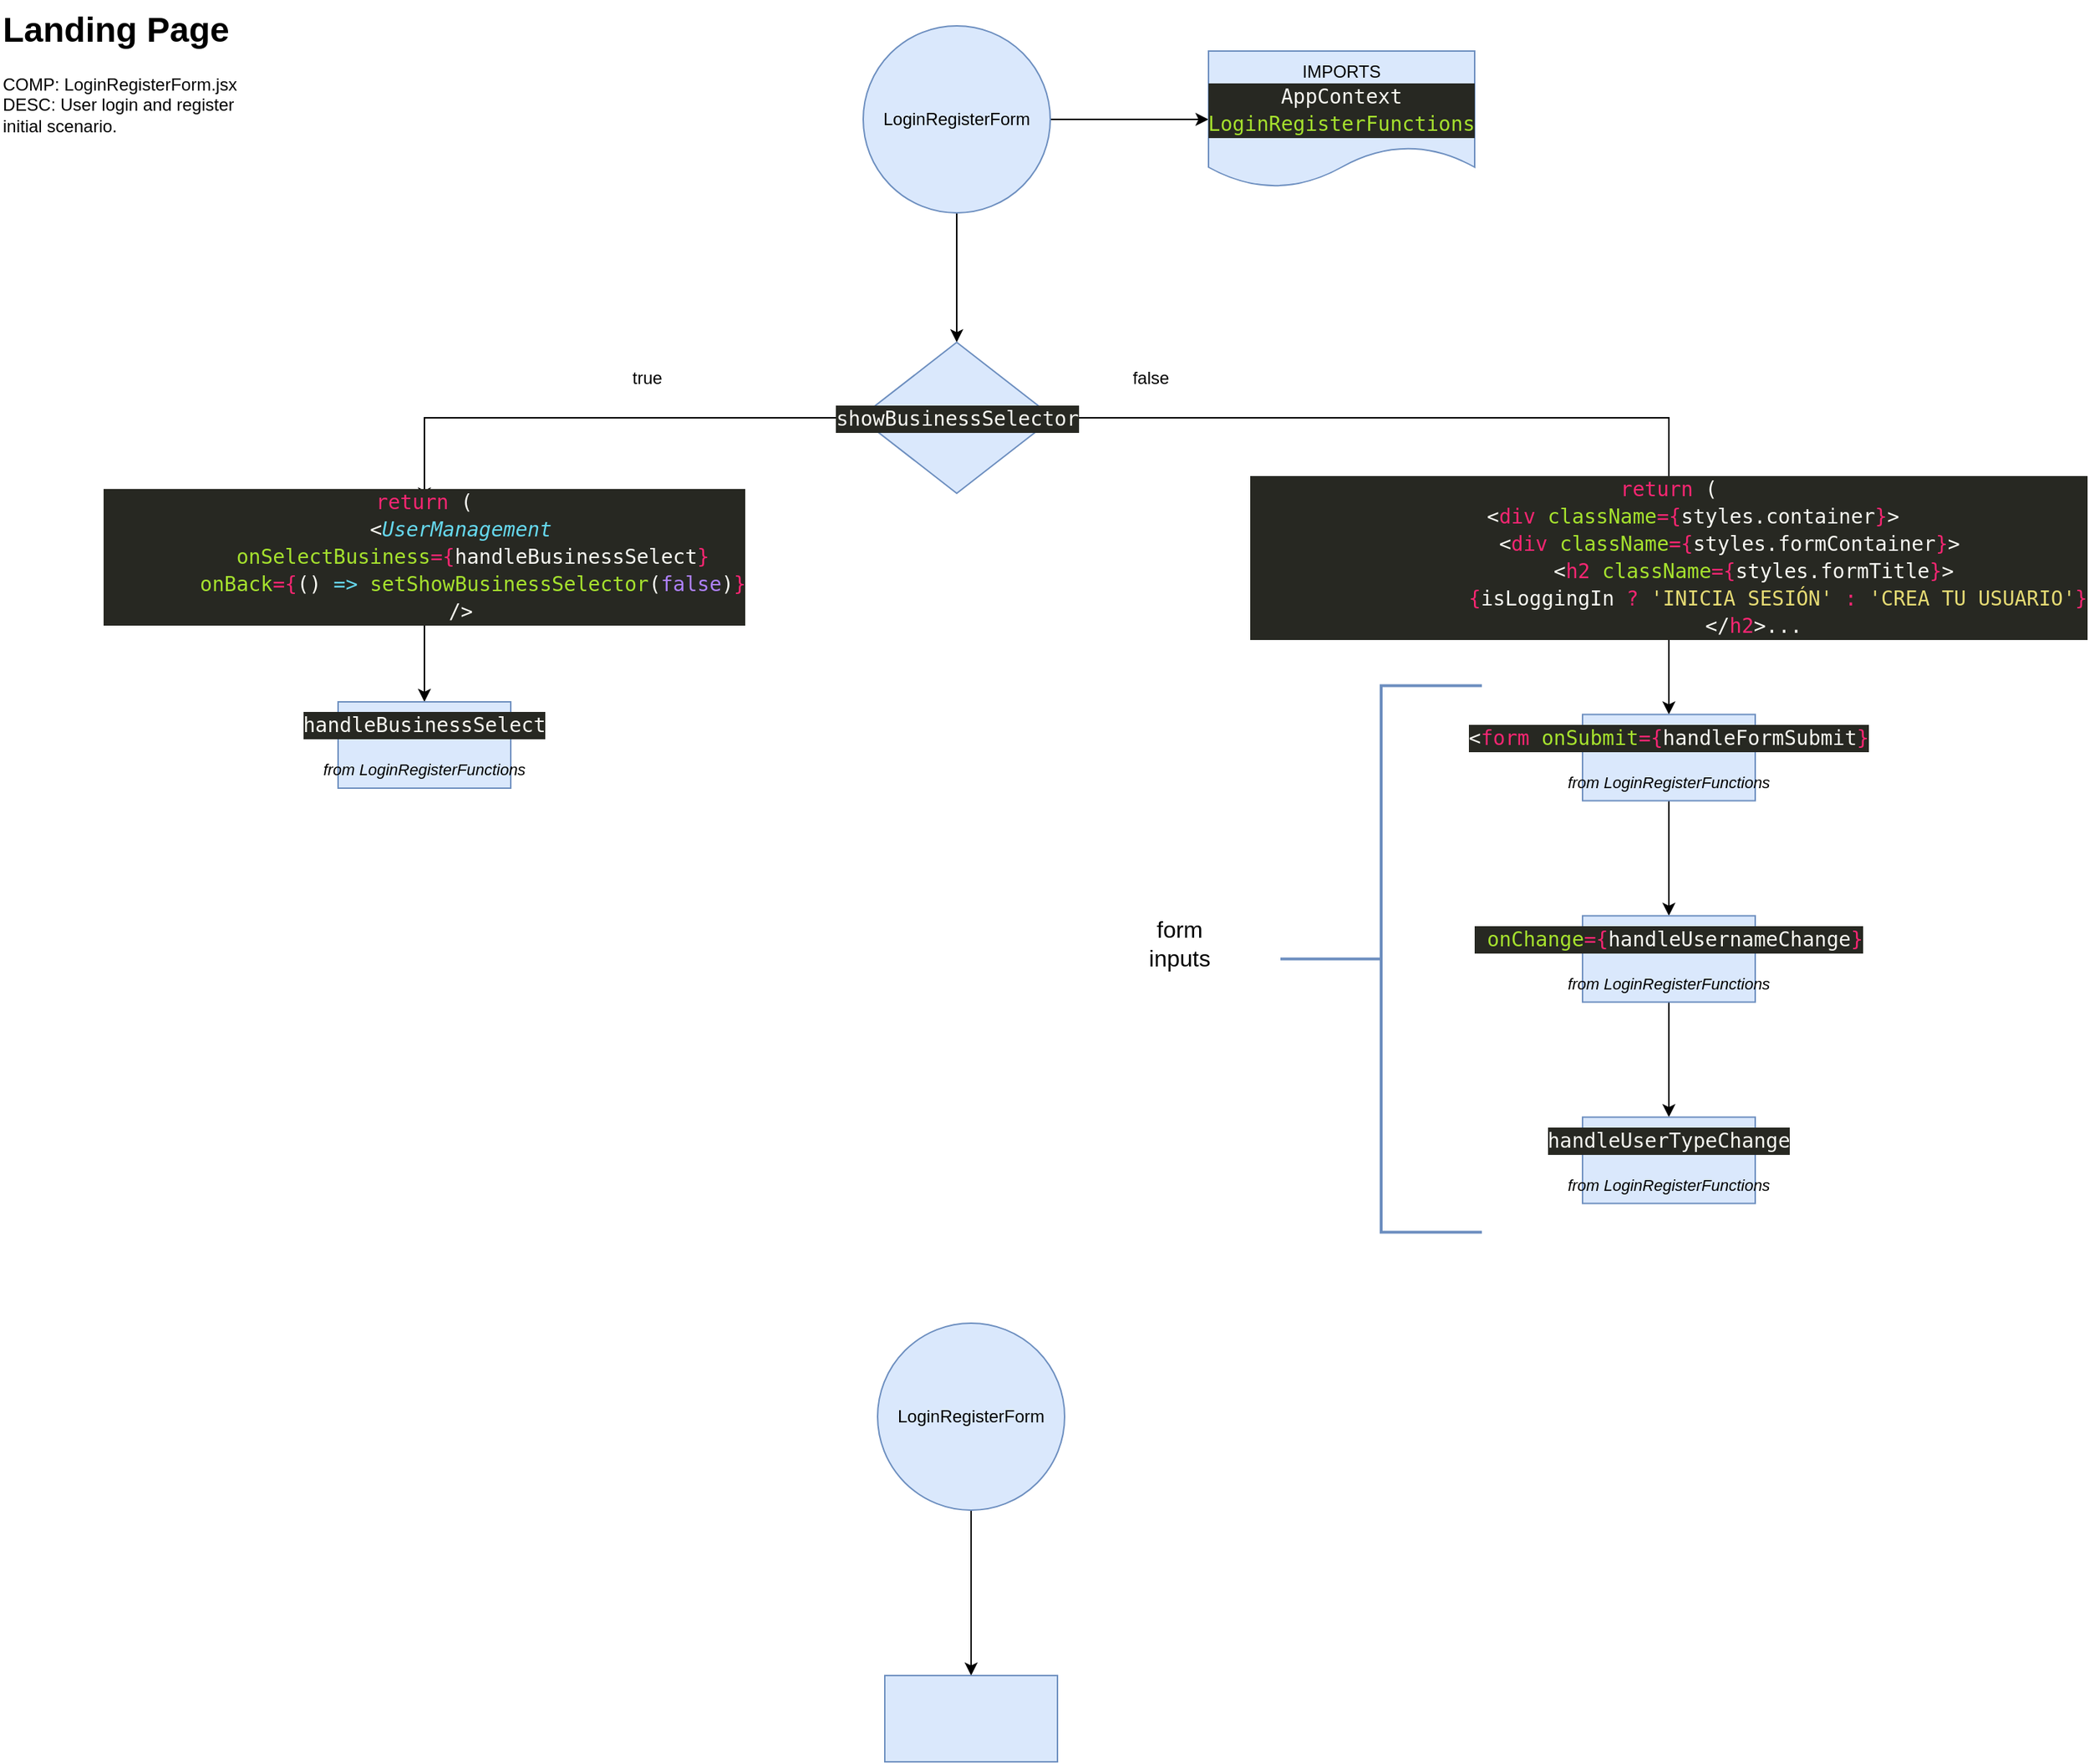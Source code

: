 <mxfile version="24.9.1">
  <diagram name="Página-1" id="968aDRjxyoNcXSpwupiT">
    <mxGraphModel dx="3307" dy="1237" grid="1" gridSize="10" guides="1" tooltips="1" connect="1" arrows="1" fold="1" page="1" pageScale="1" pageWidth="827" pageHeight="1169" math="0" shadow="0">
      <root>
        <mxCell id="0" />
        <mxCell id="1" parent="0" />
        <mxCell id="Ap5e93-O6XBDQx3dvN8y-1" value="&lt;h1 style=&quot;margin-top: 0px;&quot;&gt;Landing Page&lt;/h1&gt;&lt;div&gt;COMP: LoginRegisterForm.jsx&lt;/div&gt;&lt;div&gt;DESC: User login and register initial scenario.&lt;/div&gt;" style="text;html=1;whiteSpace=wrap;overflow=hidden;rounded=0;" vertex="1" parent="1">
          <mxGeometry x="-670" y="50" width="180" height="120" as="geometry" />
        </mxCell>
        <mxCell id="Ap5e93-O6XBDQx3dvN8y-4" value="" style="edgeStyle=orthogonalEdgeStyle;rounded=0;orthogonalLoop=1;jettySize=auto;html=1;" edge="1" parent="1" source="Ap5e93-O6XBDQx3dvN8y-2" target="Ap5e93-O6XBDQx3dvN8y-3">
          <mxGeometry relative="1" as="geometry" />
        </mxCell>
        <mxCell id="Ap5e93-O6XBDQx3dvN8y-7" value="" style="edgeStyle=orthogonalEdgeStyle;rounded=0;orthogonalLoop=1;jettySize=auto;html=1;" edge="1" parent="1" source="Ap5e93-O6XBDQx3dvN8y-2" target="Ap5e93-O6XBDQx3dvN8y-6">
          <mxGeometry relative="1" as="geometry" />
        </mxCell>
        <mxCell id="Ap5e93-O6XBDQx3dvN8y-2" value="LoginRegisterForm" style="ellipse;whiteSpace=wrap;html=1;aspect=fixed;fillColor=#dae8fc;strokeColor=#6c8ebf;" vertex="1" parent="1">
          <mxGeometry x="-70" y="68" width="130" height="130" as="geometry" />
        </mxCell>
        <mxCell id="Ap5e93-O6XBDQx3dvN8y-3" value="&lt;div&gt;IMPORTS&lt;/div&gt;&lt;div&gt;&lt;div style=&quot;color: #f8f8f2;background-color: #272822;font-family: &#39;Droid Sans Mono&#39;, &#39;monospace&#39;, monospace;font-weight: normal;font-size: 14px;line-height: 19px;white-space: pre;&quot;&gt;&lt;div&gt;&lt;span style=&quot;color: #f8f8f2;&quot;&gt;AppContext&lt;/span&gt;&lt;/div&gt;&lt;div&gt;&lt;div style=&quot;color: #f8f8f2;background-color: #272822;font-family: &#39;Droid Sans Mono&#39;, &#39;monospace&#39;, monospace;font-weight: normal;font-size: 14px;line-height: 19px;white-space: pre;&quot;&gt;&lt;div&gt;&lt;span style=&quot;color: #a6e22e;&quot;&gt;LoginRegisterFunctions&lt;/span&gt;&lt;/div&gt;&lt;/div&gt;&lt;/div&gt;&lt;/div&gt; &lt;/div&gt;" style="shape=document;whiteSpace=wrap;html=1;boundedLbl=1;fillColor=#dae8fc;strokeColor=#6c8ebf;" vertex="1" parent="1">
          <mxGeometry x="170" y="85.5" width="185" height="95" as="geometry" />
        </mxCell>
        <mxCell id="Ap5e93-O6XBDQx3dvN8y-9" value="" style="edgeStyle=orthogonalEdgeStyle;rounded=0;orthogonalLoop=1;jettySize=auto;html=1;" edge="1" parent="1" source="Ap5e93-O6XBDQx3dvN8y-6" target="Ap5e93-O6XBDQx3dvN8y-8">
          <mxGeometry relative="1" as="geometry" />
        </mxCell>
        <mxCell id="Ap5e93-O6XBDQx3dvN8y-12" value="" style="edgeStyle=orthogonalEdgeStyle;rounded=0;orthogonalLoop=1;jettySize=auto;html=1;" edge="1" parent="1" source="Ap5e93-O6XBDQx3dvN8y-6" target="Ap5e93-O6XBDQx3dvN8y-11">
          <mxGeometry relative="1" as="geometry" />
        </mxCell>
        <mxCell id="Ap5e93-O6XBDQx3dvN8y-6" value="&lt;div style=&quot;color: #f8f8f2;background-color: #272822;font-family: &#39;Droid Sans Mono&#39;, &#39;monospace&#39;, monospace;font-weight: normal;font-size: 14px;line-height: 19px;white-space: pre;&quot;&gt;&lt;div&gt;&lt;span style=&quot;color: #f8f8f2;&quot;&gt;showBusinessSelector&lt;/span&gt;&lt;/div&gt;&lt;/div&gt;" style="rhombus;whiteSpace=wrap;html=1;fillColor=#dae8fc;strokeColor=#6c8ebf;" vertex="1" parent="1">
          <mxGeometry x="-72.5" y="288" width="135" height="105" as="geometry" />
        </mxCell>
        <mxCell id="Ap5e93-O6XBDQx3dvN8y-22" value="" style="edgeStyle=orthogonalEdgeStyle;rounded=0;orthogonalLoop=1;jettySize=auto;html=1;" edge="1" parent="1" source="Ap5e93-O6XBDQx3dvN8y-8" target="Ap5e93-O6XBDQx3dvN8y-21">
          <mxGeometry relative="1" as="geometry" />
        </mxCell>
        <mxCell id="Ap5e93-O6XBDQx3dvN8y-8" value="&lt;div style=&quot;color: #f8f8f2;background-color: #272822;font-family: &#39;Droid Sans Mono&#39;, &#39;monospace&#39;, monospace;font-weight: normal;font-size: 14px;line-height: 19px;white-space: pre;&quot;&gt;&lt;div&gt;&lt;span style=&quot;color: #f92672;&quot;&gt;return&lt;/span&gt;&lt;span style=&quot;color: #f8f8f2;&quot;&gt; (&lt;/span&gt;&lt;/div&gt;&lt;div&gt;&lt;span style=&quot;color: #f8f8f2;&quot;&gt;    &lt;/span&gt;&lt;span style=&quot;color: #f8f8f2;&quot;&gt;&amp;lt;&lt;/span&gt;&lt;span style=&quot;color: #f92672;&quot;&gt;div&lt;/span&gt;&lt;span style=&quot;color: #f8f8f2;&quot;&gt; &lt;/span&gt;&lt;span style=&quot;color: #a6e22e;&quot;&gt;className&lt;/span&gt;&lt;span style=&quot;color: #f92672;&quot;&gt;={&lt;/span&gt;&lt;span style=&quot;color: #f8f8f2;&quot;&gt;styles.container&lt;/span&gt;&lt;span style=&quot;color: #f92672;&quot;&gt;}&lt;/span&gt;&lt;span style=&quot;color: #f8f8f2;&quot;&gt;&amp;gt;&lt;/span&gt;&lt;/div&gt;&lt;div&gt;&lt;span style=&quot;color: #f8f8f2;&quot;&gt;          &amp;lt;&lt;/span&gt;&lt;span style=&quot;color: #f92672;&quot;&gt;div&lt;/span&gt;&lt;span style=&quot;color: #f8f8f2;&quot;&gt; &lt;/span&gt;&lt;span style=&quot;color: #a6e22e;&quot;&gt;className&lt;/span&gt;&lt;span style=&quot;color: #f92672;&quot;&gt;={&lt;/span&gt;&lt;span style=&quot;color: #f8f8f2;&quot;&gt;styles.formContainer&lt;/span&gt;&lt;span style=&quot;color: #f92672;&quot;&gt;}&lt;/span&gt;&lt;span style=&quot;color: #f8f8f2;&quot;&gt;&amp;gt;&lt;/span&gt;&lt;/div&gt;&lt;div&gt;&lt;span style=&quot;color: #f8f8f2;&quot;&gt;              &amp;lt;&lt;/span&gt;&lt;span style=&quot;color: #f92672;&quot;&gt;h2&lt;/span&gt;&lt;span style=&quot;color: #f8f8f2;&quot;&gt; &lt;/span&gt;&lt;span style=&quot;color: #a6e22e;&quot;&gt;className&lt;/span&gt;&lt;span style=&quot;color: #f92672;&quot;&gt;={&lt;/span&gt;&lt;span style=&quot;color: #f8f8f2;&quot;&gt;styles.formTitle&lt;/span&gt;&lt;span style=&quot;color: #f92672;&quot;&gt;}&lt;/span&gt;&lt;span style=&quot;color: #f8f8f2;&quot;&gt;&amp;gt;&lt;/span&gt;&lt;/div&gt;&lt;div&gt;&lt;span style=&quot;color: #f8f8f2;&quot;&gt;                  &lt;/span&gt;&lt;span style=&quot;color: #f92672;&quot;&gt;{&lt;/span&gt;&lt;span style=&quot;color: #f8f8f2;&quot;&gt;isLoggingIn&lt;/span&gt;&lt;span style=&quot;color: #f8f8f2;&quot;&gt; &lt;/span&gt;&lt;span style=&quot;color: #f92672;&quot;&gt;?&lt;/span&gt;&lt;span style=&quot;color: #f8f8f2;&quot;&gt; &lt;/span&gt;&lt;span style=&quot;color: #e6db74;&quot;&gt;&#39;INICIA SESIÓN&#39;&lt;/span&gt;&lt;span style=&quot;color: #f8f8f2;&quot;&gt; &lt;/span&gt;&lt;span style=&quot;color: #f92672;&quot;&gt;:&lt;/span&gt;&lt;span style=&quot;color: #f8f8f2;&quot;&gt; &lt;/span&gt;&lt;span style=&quot;color: #e6db74;&quot;&gt;&#39;CREA TU USUARIO&#39;&lt;/span&gt;&lt;span style=&quot;color: #f92672;&quot;&gt;}&lt;/span&gt;&lt;/div&gt;&lt;div&gt;&lt;span style=&quot;color: #f8f8f2;&quot;&gt;              &amp;lt;/&lt;/span&gt;&lt;span style=&quot;color: #f92672;&quot;&gt;h2&lt;/span&gt;&lt;span style=&quot;color: #f8f8f2;&quot;&gt;&amp;gt;...&lt;/span&gt;&lt;/div&gt;&lt;/div&gt;" style="whiteSpace=wrap;html=1;fillColor=#dae8fc;strokeColor=#6c8ebf;" vertex="1" parent="1">
          <mxGeometry x="430" y="406.75" width="120" height="60" as="geometry" />
        </mxCell>
        <mxCell id="Ap5e93-O6XBDQx3dvN8y-10" value="false" style="text;html=1;align=center;verticalAlign=middle;whiteSpace=wrap;rounded=0;" vertex="1" parent="1">
          <mxGeometry x="100" y="298" width="60" height="30" as="geometry" />
        </mxCell>
        <mxCell id="Ap5e93-O6XBDQx3dvN8y-17" value="" style="edgeStyle=orthogonalEdgeStyle;rounded=0;orthogonalLoop=1;jettySize=auto;html=1;" edge="1" parent="1" source="Ap5e93-O6XBDQx3dvN8y-11" target="Ap5e93-O6XBDQx3dvN8y-16">
          <mxGeometry relative="1" as="geometry" />
        </mxCell>
        <mxCell id="Ap5e93-O6XBDQx3dvN8y-11" value="&lt;div style=&quot;color: #f8f8f2;background-color: #272822;font-family: &#39;Droid Sans Mono&#39;, &#39;monospace&#39;, monospace;font-weight: normal;font-size: 14px;line-height: 19px;white-space: pre;&quot;&gt;&lt;div&gt;&lt;span style=&quot;color: #f92672;&quot;&gt;return&lt;/span&gt;&lt;span style=&quot;color: #f8f8f2;&quot;&gt; (&lt;/span&gt;&lt;/div&gt;&lt;div&gt;&lt;span style=&quot;color: #f8f8f2;&quot;&gt;      &lt;/span&gt;&lt;span style=&quot;color: #f8f8f2;&quot;&gt;&amp;lt;&lt;/span&gt;&lt;span style=&quot;color: #66d9ef;font-style: italic;&quot;&gt;UserManagement&lt;/span&gt;&lt;/div&gt;&lt;div&gt;&lt;span style=&quot;color: #f8f8f2;&quot;&gt;        &lt;/span&gt;&lt;span style=&quot;color: #a6e22e;&quot;&gt;onSelectBusiness&lt;/span&gt;&lt;span style=&quot;color: #f92672;&quot;&gt;={&lt;/span&gt;&lt;span style=&quot;color: #f8f8f2;&quot;&gt;handleBusinessSelect&lt;/span&gt;&lt;span style=&quot;color: #f92672;&quot;&gt;}&lt;/span&gt;&lt;/div&gt;&lt;div&gt;&lt;span style=&quot;color: #f8f8f2;&quot;&gt;        &lt;/span&gt;&lt;span style=&quot;color: #a6e22e;&quot;&gt;onBack&lt;/span&gt;&lt;span style=&quot;color: #f92672;&quot;&gt;={&lt;/span&gt;&lt;span style=&quot;color: #f8f8f2;&quot;&gt;() &lt;/span&gt;&lt;span style=&quot;color: #66d9ef;font-style: italic;&quot;&gt;=&amp;gt;&lt;/span&gt;&lt;span style=&quot;color: #f8f8f2;&quot;&gt; &lt;/span&gt;&lt;span style=&quot;color: #a6e22e;&quot;&gt;setShowBusinessSelector&lt;/span&gt;&lt;span style=&quot;color: #f8f8f2;&quot;&gt;(&lt;/span&gt;&lt;span style=&quot;color: #ae81ff;&quot;&gt;false&lt;/span&gt;&lt;span style=&quot;color: #f8f8f2;&quot;&gt;)&lt;/span&gt;&lt;span style=&quot;color: #f92672;&quot;&gt;}&lt;/span&gt;&lt;/div&gt;&lt;div&gt;&lt;span style=&quot;color: #f8f8f2;&quot;&gt;      &lt;/span&gt;&lt;span style=&quot;color: #f8f8f2;&quot;&gt;/&amp;gt;&lt;/span&gt;&lt;/div&gt;&lt;/div&gt;" style="whiteSpace=wrap;html=1;fillColor=#dae8fc;strokeColor=#6c8ebf;" vertex="1" parent="1">
          <mxGeometry x="-580" y="398" width="410" height="77.5" as="geometry" />
        </mxCell>
        <mxCell id="Ap5e93-O6XBDQx3dvN8y-13" value="true" style="text;html=1;align=center;verticalAlign=middle;whiteSpace=wrap;rounded=0;" vertex="1" parent="1">
          <mxGeometry x="-250" y="298" width="60" height="30" as="geometry" />
        </mxCell>
        <mxCell id="Ap5e93-O6XBDQx3dvN8y-16" value="&lt;div style=&quot;color: #f8f8f2;background-color: #272822;font-family: &#39;Droid Sans Mono&#39;, &#39;monospace&#39;, monospace;font-weight: normal;font-size: 14px;line-height: 19px;white-space: pre;&quot;&gt;&lt;div&gt;&lt;span style=&quot;color: #f8f8f2;&quot;&gt;handleBusinessSelect&lt;/span&gt;&lt;/div&gt;&lt;/div&gt;&lt;div&gt;&lt;br&gt;&lt;/div&gt;&lt;div&gt;&lt;font style=&quot;font-size: 11px;&quot;&gt;&lt;i&gt;from LoginRegisterFunctions&lt;/i&gt;&lt;/font&gt;&lt;br&gt;&lt;/div&gt;" style="whiteSpace=wrap;html=1;fillColor=#dae8fc;strokeColor=#6c8ebf;" vertex="1" parent="1">
          <mxGeometry x="-435" y="538" width="120" height="60" as="geometry" />
        </mxCell>
        <mxCell id="Ap5e93-O6XBDQx3dvN8y-24" value="" style="edgeStyle=orthogonalEdgeStyle;rounded=0;orthogonalLoop=1;jettySize=auto;html=1;" edge="1" parent="1" source="Ap5e93-O6XBDQx3dvN8y-21" target="Ap5e93-O6XBDQx3dvN8y-23">
          <mxGeometry relative="1" as="geometry" />
        </mxCell>
        <mxCell id="Ap5e93-O6XBDQx3dvN8y-21" value="&lt;div style=&quot;color: #f8f8f2;background-color: #272822;font-family: &#39;Droid Sans Mono&#39;, &#39;monospace&#39;, monospace;font-weight: normal;font-size: 14px;line-height: 19px;white-space: pre;&quot;&gt;&lt;div&gt;&lt;span style=&quot;color: #f8f8f2;&quot;&gt;&amp;lt;&lt;/span&gt;&lt;span style=&quot;color: #f92672;&quot;&gt;form&lt;/span&gt;&lt;span style=&quot;color: #f8f8f2;&quot;&gt; &lt;/span&gt;&lt;span style=&quot;color: #a6e22e;&quot;&gt;onSubmit&lt;/span&gt;&lt;span style=&quot;color: #f92672;&quot;&gt;={&lt;/span&gt;&lt;span style=&quot;color: #f8f8f2;&quot;&gt;handleFormSubmit&lt;/span&gt;&lt;span style=&quot;color: #f92672;&quot;&gt;}&lt;/span&gt;&lt;/div&gt;&lt;/div&gt;&lt;div&gt;&lt;br&gt;&lt;/div&gt;&lt;div&gt;&lt;font style=&quot;font-size: 11px;&quot;&gt;&lt;i&gt;from LoginRegisterFunctions&lt;/i&gt;&lt;/font&gt;&lt;/div&gt;" style="whiteSpace=wrap;html=1;fillColor=#dae8fc;strokeColor=#6c8ebf;" vertex="1" parent="1">
          <mxGeometry x="430" y="546.75" width="120" height="60" as="geometry" />
        </mxCell>
        <mxCell id="Ap5e93-O6XBDQx3dvN8y-27" value="" style="edgeStyle=orthogonalEdgeStyle;rounded=0;orthogonalLoop=1;jettySize=auto;html=1;" edge="1" parent="1" source="Ap5e93-O6XBDQx3dvN8y-23" target="Ap5e93-O6XBDQx3dvN8y-26">
          <mxGeometry relative="1" as="geometry" />
        </mxCell>
        <mxCell id="Ap5e93-O6XBDQx3dvN8y-23" value="&lt;div style=&quot;color: #f8f8f2;background-color: #272822;font-family: &#39;Droid Sans Mono&#39;, &#39;monospace&#39;, monospace;font-weight: normal;font-size: 14px;line-height: 19px;white-space: pre;&quot;&gt;&lt;div&gt;&lt;span style=&quot;color: #f8f8f2;&quot;&gt; &lt;/span&gt;&lt;span style=&quot;color: #a6e22e;&quot;&gt;onChange&lt;/span&gt;&lt;span style=&quot;color: #f92672;&quot;&gt;={&lt;/span&gt;&lt;span style=&quot;color: #f8f8f2;&quot;&gt;handleUsernameChange&lt;/span&gt;&lt;span style=&quot;color: #f92672;&quot;&gt;}&lt;/span&gt;&lt;/div&gt;&lt;/div&gt;&lt;div&gt;&lt;br&gt;&lt;/div&gt;&lt;div&gt;&lt;font style=&quot;font-size: 11px;&quot;&gt;&lt;i&gt;from LoginRegisterFunctions&lt;/i&gt;&lt;/font&gt;&lt;/div&gt;" style="whiteSpace=wrap;html=1;fillColor=#dae8fc;strokeColor=#6c8ebf;" vertex="1" parent="1">
          <mxGeometry x="430" y="686.75" width="120" height="60" as="geometry" />
        </mxCell>
        <mxCell id="Ap5e93-O6XBDQx3dvN8y-26" value="&lt;div style=&quot;color: #f8f8f2;background-color: #272822;font-family: &#39;Droid Sans Mono&#39;, &#39;monospace&#39;, monospace;font-weight: normal;font-size: 14px;line-height: 19px;white-space: pre;&quot;&gt;&lt;div&gt;&lt;span style=&quot;color: #f8f8f2;&quot;&gt;handleUserTypeChange&lt;/span&gt;&lt;/div&gt;&lt;/div&gt;&lt;div&gt;&lt;br&gt;&lt;/div&gt;&lt;div&gt;&lt;font style=&quot;font-size: 11px;&quot;&gt;&lt;i&gt;from LoginRegisterFunctions&lt;/i&gt;&lt;/font&gt;&lt;/div&gt;" style="whiteSpace=wrap;html=1;fillColor=#dae8fc;strokeColor=#6c8ebf;" vertex="1" parent="1">
          <mxGeometry x="430" y="826.75" width="120" height="60" as="geometry" />
        </mxCell>
        <mxCell id="Ap5e93-O6XBDQx3dvN8y-28" value="&lt;font style=&quot;font-size: 16px;&quot;&gt;form inputs&lt;/font&gt;" style="text;html=1;align=center;verticalAlign=middle;whiteSpace=wrap;rounded=0;" vertex="1" parent="1">
          <mxGeometry x="110" y="680" width="80" height="51.75" as="geometry" />
        </mxCell>
        <mxCell id="Ap5e93-O6XBDQx3dvN8y-29" value="" style="strokeWidth=2;html=1;shape=mxgraph.flowchart.annotation_2;align=left;labelPosition=right;pointerEvents=1;fillColor=#dae8fc;strokeColor=#6c8ebf;" vertex="1" parent="1">
          <mxGeometry x="220" y="526.75" width="140" height="380" as="geometry" />
        </mxCell>
        <mxCell id="Ap5e93-O6XBDQx3dvN8y-32" value="" style="edgeStyle=orthogonalEdgeStyle;rounded=0;orthogonalLoop=1;jettySize=auto;html=1;" edge="1" parent="1" source="Ap5e93-O6XBDQx3dvN8y-30" target="Ap5e93-O6XBDQx3dvN8y-31">
          <mxGeometry relative="1" as="geometry" />
        </mxCell>
        <mxCell id="Ap5e93-O6XBDQx3dvN8y-30" value="LoginRegisterForm" style="ellipse;whiteSpace=wrap;html=1;aspect=fixed;fillColor=#dae8fc;strokeColor=#6c8ebf;" vertex="1" parent="1">
          <mxGeometry x="-60" y="970" width="130" height="130" as="geometry" />
        </mxCell>
        <mxCell id="Ap5e93-O6XBDQx3dvN8y-31" value="" style="whiteSpace=wrap;html=1;fillColor=#dae8fc;strokeColor=#6c8ebf;" vertex="1" parent="1">
          <mxGeometry x="-55" y="1215" width="120" height="60" as="geometry" />
        </mxCell>
      </root>
    </mxGraphModel>
  </diagram>
</mxfile>
